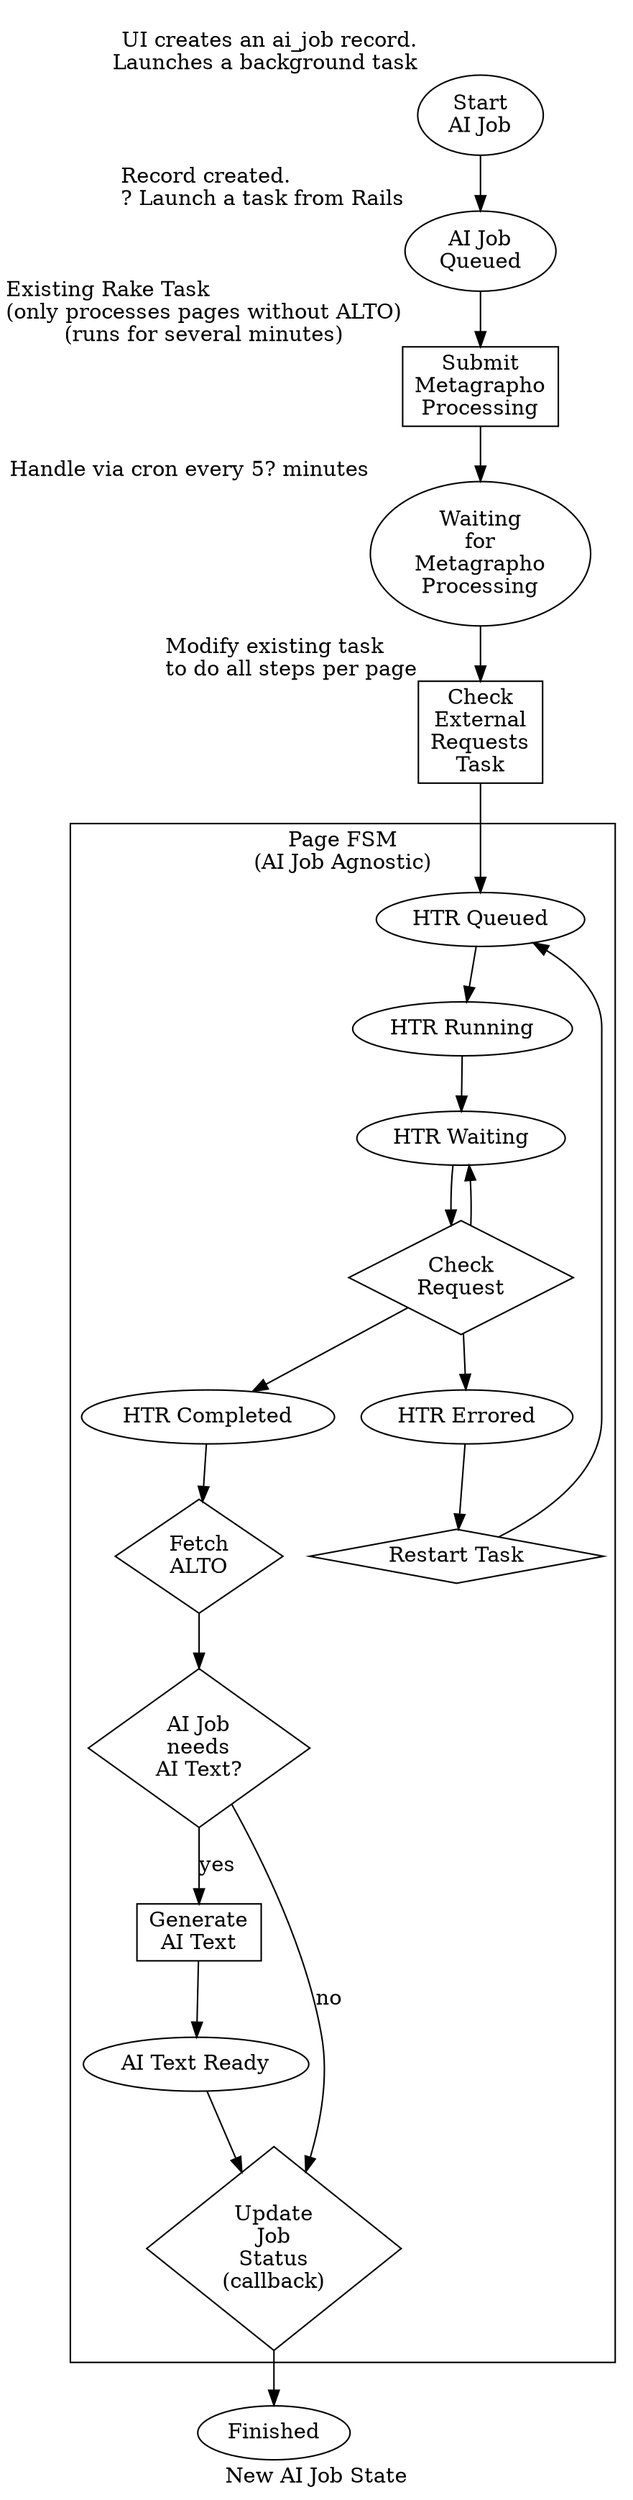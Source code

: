 digraph ai_job_fsm {
  label="New AI Job State";
//  rotate=90;
  start[
    label="Start\nAI Job",
    xlabel="\rUI creates an ai_job record.\rLaunches a background task"
  ];
  queued[
    label="AI Job\nQueued",
    xlabel="Record created.\l? Launch a task from Rails"];
  start -> queued;

  submitting_processing[
    label="Submit\nMetagrapho\nProcessing",
    shape=rectangle,
    xlabel="Existing Rake Task\l(only processes pages without ALTO)\l(runs for several minutes)"
  ];

  queued -> submitting_processing;


  waiting_for_processing[
    label="Waiting\nfor\nMetagrapho\nProcessing",
    xlabel="Handle via cron every 5? minutes"
  ];
  submitting_processing -> waiting_for_processing;

  check_external_requests_task[
    label="Check\nExternal\nRequests\nTask",
    xlabel="Modify existing task\lto do all steps per page",
    shape=rectangle;
  ];
  waiting_for_processing -> check_external_requests_task;



  subgraph cluster_page_fsm {
    label="Page FSM\n(AI Job Agnostic)";

    page_queued[
      label="HTR Queued";
    ];

    page_running[
      label="HTR Running"
    ];

    page_waiting[
      label="HTR Waiting"
    ];

    page_errored[
      label="HTR Errored"
    ];

    page_completed[
      label="HTR Completed"
    ];


    fetch_htr[
      label="Fetch\nALTO";
      shape=diamond;
    ];


    ai_text_run[
      label="AI Text Ready"
    ];

    page_completed->fetch_htr;


    page_queued->page_running;

    page_running->page_waiting;


    restart_task[
      label="Restart Task"
      shape=diamond;
    ]

    check_request[
      label="Check\nRequest";
      shape=diamond;
    ]

    page_waiting->check_request;
    check_request->page_errored;
    check_request->page_completed;
    check_request->page_waiting;


    page_errored->restart_task;
    restart_task->page_queued;

    need_ai_text[label="AI Job\nneeds\nAI Text?",shape=diamond];
    fetch_htr->need_ai_text;
 
     generate_ai_text[
        label="Generate\nAI Text",
        shape=rectangle
      ];
 
     need_ai_text->generate_ai_text[label="yes"];
     generate_ai_text->ai_text_run;
  
    are_all_requests_complete[
      label="Update\nJob\nStatus\n(callback)",
      shape=diamond
    ];

  };

  check_external_requests_task -> page_queued;

  need_ai_text->are_all_requests_complete[label="no"];

  ai_text_run -> are_all_requests_complete;
  done[label="Finished"];

  are_all_requests_complete->done;
 }

